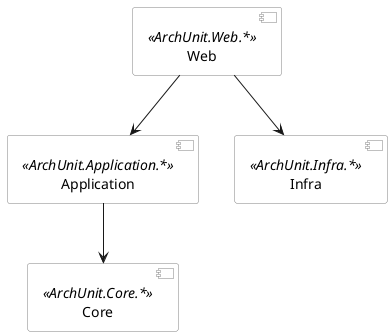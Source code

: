 @startuml

skinparam componentStyle uml2
skinparam component {
  BorderColor #grey
  BackgroundColor #white
}

[Core] <<ArchUnit.Core.*>>
[Application] <<ArchUnit.Application.*>>
[Infra] <<ArchUnit.Infra.*>>
[Web] <<ArchUnit.Web.*>> as web
'[Products] <<ExampleTest.PlantUml.Product.*>>
'[Product Catalog] <<ExampleTest.PlantUml.Catalog.*>> as catalog

' Could be some random comment
'[XML] <<ExampleTest.PlantUml.XML.Processor.*>> <<xampleTest.PlantUml.XML.Types.*>> as xml

[Application] --> [Core]
web --> [Application]
web --> [Infra]
'
'[Addresses] --> catalog
'
'[Orders] ---> [Customers] : is placed by
'[Orders] --> [Products]
'[Orders] --> [Addresses]
'
'[Customers] -->[Addresses]
'[Customers] --> [Products]
'[Customers] --> [Orders]
'
'[Products] <--[#green]- catalog
'[Products] --> [Customers]
'[Products] --> [Orders]
'catalog --> [Orders]
'import -left-> catalog : parse products
'import --> xml
'import --> [Customers]
'note top on link #lightgreen: is responsible for translating XML to csharp classes

@enduml